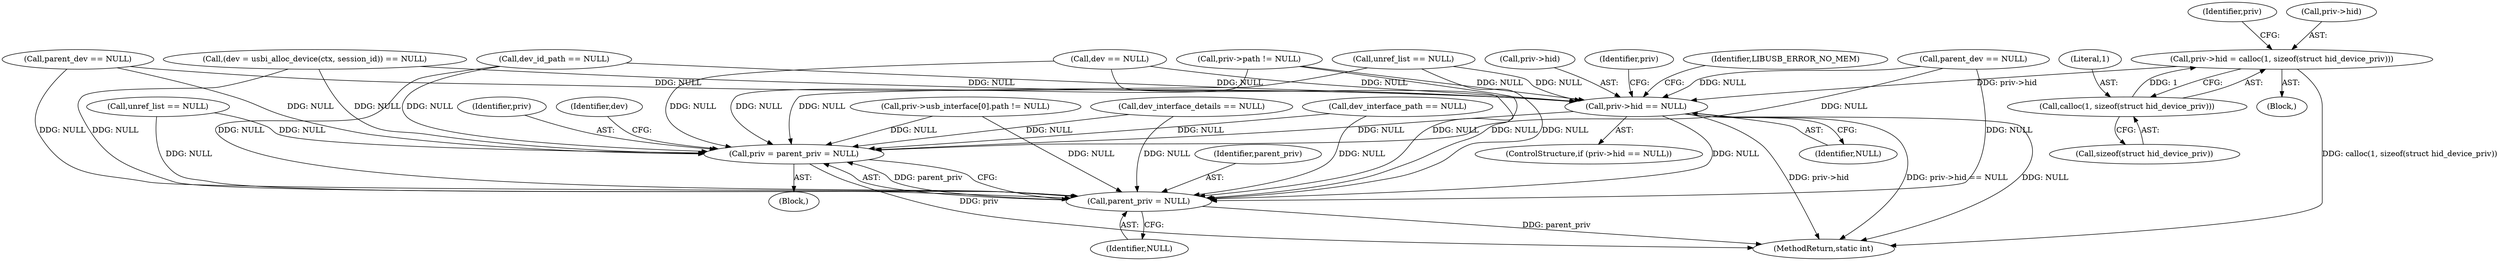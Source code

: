 digraph "1_Chrome_ac149a8d4371c0e01e0934fdd57b09e86f96b5b9_29@del" {
"1000855" [label="(Call,priv->hid = calloc(1, sizeof(struct hid_device_priv)))"];
"1000859" [label="(Call,calloc(1, sizeof(struct hid_device_priv)))"];
"1000864" [label="(Call,priv->hid == NULL)"];
"1000274" [label="(Call,priv = parent_priv = NULL)"];
"1000276" [label="(Call,parent_priv = NULL)"];
"1000278" [label="(Identifier,NULL)"];
"1000866" [label="(Identifier,priv)"];
"1000850" [label="(Block,)"];
"1000649" [label="(Call,parent_dev == NULL)"];
"1000860" [label="(Literal,1)"];
"1000856" [label="(Call,priv->hid)"];
"1000861" [label="(Call,sizeof(struct hid_device_priv))"];
"1000871" [label="(Identifier,LIBUSB_ERROR_NO_MEM)"];
"1000855" [label="(Call,priv->hid = calloc(1, sizeof(struct hid_device_priv)))"];
"1000274" [label="(Call,priv = parent_priv = NULL)"];
"1000859" [label="(Call,calloc(1, sizeof(struct hid_device_priv)))"];
"1000709" [label="(Call,(dev = usbi_alloc_device(ctx, session_id)) == NULL)"];
"1000275" [label="(Identifier,priv)"];
"1000863" [label="(ControlStructure,if (priv->hid == NULL))"];
"1001103" [label="(MethodReturn,static int)"];
"1000865" [label="(Call,priv->hid)"];
"1000336" [label="(Call,dev_interface_path == NULL)"];
"1000821" [label="(Call,priv->path != NULL)"];
"1000277" [label="(Identifier,parent_priv)"];
"1000276" [label="(Call,parent_priv = NULL)"];
"1000322" [label="(Call,dev_interface_details == NULL)"];
"1000280" [label="(Identifier,dev)"];
"1000868" [label="(Identifier,NULL)"];
"1000217" [label="(Call,unref_list == NULL)"];
"1000875" [label="(Identifier,priv)"];
"1000267" [label="(Block,)"];
"1000864" [label="(Call,priv->hid == NULL)"];
"1000744" [label="(Call,unref_list == NULL)"];
"1000402" [label="(Call,dev_id_path == NULL)"];
"1000900" [label="(Call,priv->usb_interface[0].path != NULL)"];
"1000691" [label="(Call,dev == NULL)"];
"1000624" [label="(Call,parent_dev == NULL)"];
"1000855" -> "1000850"  [label="AST: "];
"1000855" -> "1000859"  [label="CFG: "];
"1000856" -> "1000855"  [label="AST: "];
"1000859" -> "1000855"  [label="AST: "];
"1000866" -> "1000855"  [label="CFG: "];
"1000855" -> "1001103"  [label="DDG: calloc(1, sizeof(struct hid_device_priv))"];
"1000859" -> "1000855"  [label="DDG: 1"];
"1000855" -> "1000864"  [label="DDG: priv->hid"];
"1000859" -> "1000861"  [label="CFG: "];
"1000860" -> "1000859"  [label="AST: "];
"1000861" -> "1000859"  [label="AST: "];
"1000864" -> "1000863"  [label="AST: "];
"1000864" -> "1000868"  [label="CFG: "];
"1000865" -> "1000864"  [label="AST: "];
"1000868" -> "1000864"  [label="AST: "];
"1000871" -> "1000864"  [label="CFG: "];
"1000875" -> "1000864"  [label="CFG: "];
"1000864" -> "1001103"  [label="DDG: priv->hid"];
"1000864" -> "1001103"  [label="DDG: priv->hid == NULL"];
"1000864" -> "1001103"  [label="DDG: NULL"];
"1000864" -> "1000274"  [label="DDG: NULL"];
"1000864" -> "1000276"  [label="DDG: NULL"];
"1000691" -> "1000864"  [label="DDG: NULL"];
"1000624" -> "1000864"  [label="DDG: NULL"];
"1000402" -> "1000864"  [label="DDG: NULL"];
"1000744" -> "1000864"  [label="DDG: NULL"];
"1000649" -> "1000864"  [label="DDG: NULL"];
"1000709" -> "1000864"  [label="DDG: NULL"];
"1000821" -> "1000864"  [label="DDG: NULL"];
"1000274" -> "1000267"  [label="AST: "];
"1000274" -> "1000276"  [label="CFG: "];
"1000275" -> "1000274"  [label="AST: "];
"1000276" -> "1000274"  [label="AST: "];
"1000280" -> "1000274"  [label="CFG: "];
"1000274" -> "1001103"  [label="DDG: priv"];
"1000276" -> "1000274"  [label="DDG: parent_priv"];
"1000691" -> "1000274"  [label="DDG: NULL"];
"1000624" -> "1000274"  [label="DDG: NULL"];
"1000217" -> "1000274"  [label="DDG: NULL"];
"1000402" -> "1000274"  [label="DDG: NULL"];
"1000900" -> "1000274"  [label="DDG: NULL"];
"1000322" -> "1000274"  [label="DDG: NULL"];
"1000649" -> "1000274"  [label="DDG: NULL"];
"1000709" -> "1000274"  [label="DDG: NULL"];
"1000744" -> "1000274"  [label="DDG: NULL"];
"1000336" -> "1000274"  [label="DDG: NULL"];
"1000821" -> "1000274"  [label="DDG: NULL"];
"1000276" -> "1000278"  [label="CFG: "];
"1000277" -> "1000276"  [label="AST: "];
"1000278" -> "1000276"  [label="AST: "];
"1000276" -> "1001103"  [label="DDG: parent_priv"];
"1000691" -> "1000276"  [label="DDG: NULL"];
"1000624" -> "1000276"  [label="DDG: NULL"];
"1000217" -> "1000276"  [label="DDG: NULL"];
"1000402" -> "1000276"  [label="DDG: NULL"];
"1000900" -> "1000276"  [label="DDG: NULL"];
"1000322" -> "1000276"  [label="DDG: NULL"];
"1000649" -> "1000276"  [label="DDG: NULL"];
"1000709" -> "1000276"  [label="DDG: NULL"];
"1000744" -> "1000276"  [label="DDG: NULL"];
"1000336" -> "1000276"  [label="DDG: NULL"];
"1000821" -> "1000276"  [label="DDG: NULL"];
}
